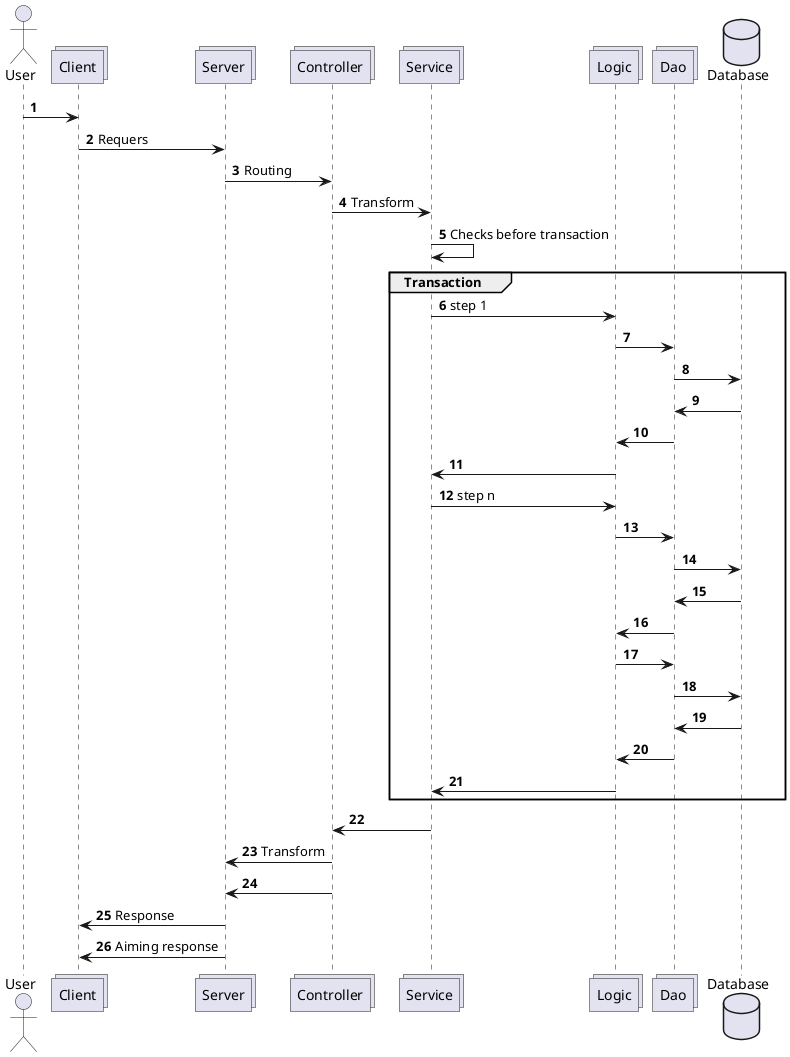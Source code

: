 @startuml
actor User
collections Client
collections Server
collections Controller
collections Service
collections Logic
collections Dao
database Database
autonumber
User -> Client
Client -> Server: Requers
Server -> Controller : Routing
Controller -> Service : Transform
Service -> Service : Checks before transaction
group Transaction
Service -> Logic : step 1
Logic -> Dao
Dao -> Database
Dao <- Database
Logic <- Dao
Service <- Logic
Service -> Logic : step n
Logic -> Dao
Dao -> Database
Dao <- Database
Logic <- Dao
Logic -> Dao
Dao -> Database
Dao <- Database
Logic <- Dao
Service <- Logic
end
Controller <- Service :
Server <- Controller : Transform
Server <- Controller
Client <- Server: Response
Client <- Server: Aiming response
@enduml